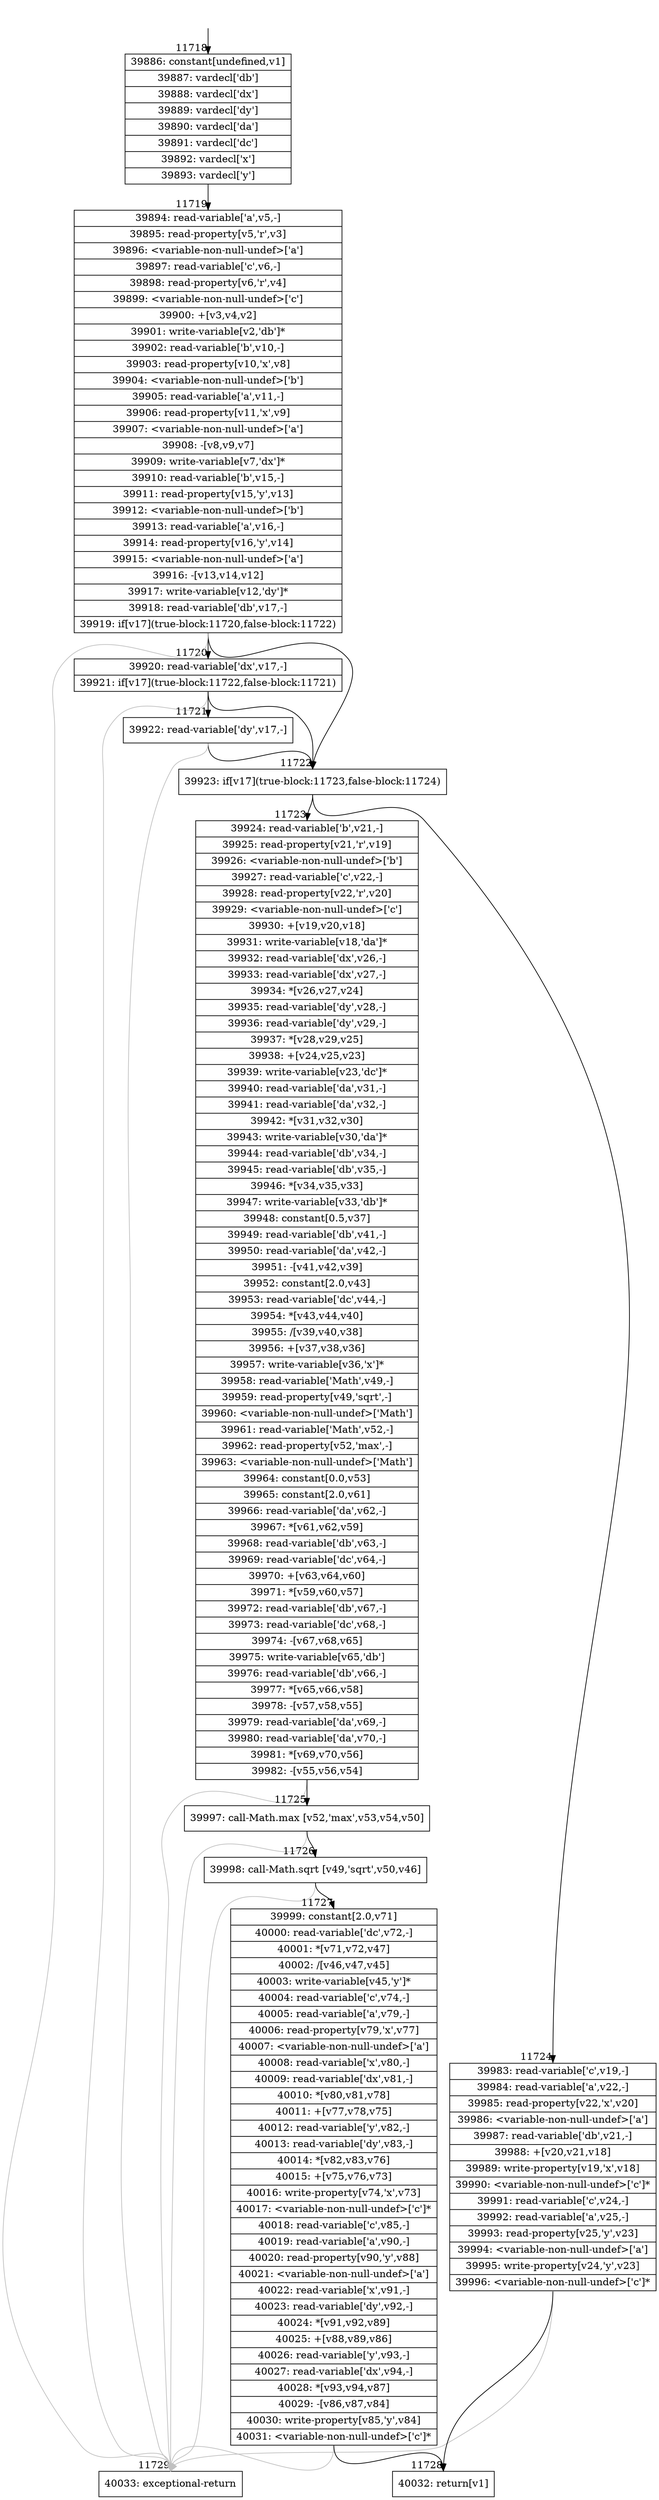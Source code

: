 digraph {
rankdir="TD"
BB_entry1082[shape=none,label=""];
BB_entry1082 -> BB11718 [tailport=s, headport=n, headlabel="    11718"]
BB11718 [shape=record label="{39886: constant[undefined,v1]|39887: vardecl['db']|39888: vardecl['dx']|39889: vardecl['dy']|39890: vardecl['da']|39891: vardecl['dc']|39892: vardecl['x']|39893: vardecl['y']}" ] 
BB11718 -> BB11719 [tailport=s, headport=n, headlabel="      11719"]
BB11719 [shape=record label="{39894: read-variable['a',v5,-]|39895: read-property[v5,'r',v3]|39896: \<variable-non-null-undef\>['a']|39897: read-variable['c',v6,-]|39898: read-property[v6,'r',v4]|39899: \<variable-non-null-undef\>['c']|39900: +[v3,v4,v2]|39901: write-variable[v2,'db']*|39902: read-variable['b',v10,-]|39903: read-property[v10,'x',v8]|39904: \<variable-non-null-undef\>['b']|39905: read-variable['a',v11,-]|39906: read-property[v11,'x',v9]|39907: \<variable-non-null-undef\>['a']|39908: -[v8,v9,v7]|39909: write-variable[v7,'dx']*|39910: read-variable['b',v15,-]|39911: read-property[v15,'y',v13]|39912: \<variable-non-null-undef\>['b']|39913: read-variable['a',v16,-]|39914: read-property[v16,'y',v14]|39915: \<variable-non-null-undef\>['a']|39916: -[v13,v14,v12]|39917: write-variable[v12,'dy']*|39918: read-variable['db',v17,-]|39919: if[v17](true-block:11720,false-block:11722)}" ] 
BB11719 -> BB11722 [tailport=s, headport=n, headlabel="      11722"]
BB11719 -> BB11720 [tailport=s, headport=n, headlabel="      11720"]
BB11719 -> BB11729 [tailport=s, headport=n, color=gray, headlabel="      11729"]
BB11720 [shape=record label="{39920: read-variable['dx',v17,-]|39921: if[v17](true-block:11722,false-block:11721)}" ] 
BB11720 -> BB11722 [tailport=s, headport=n]
BB11720 -> BB11721 [tailport=s, headport=n, headlabel="      11721"]
BB11720 -> BB11729 [tailport=s, headport=n, color=gray]
BB11721 [shape=record label="{39922: read-variable['dy',v17,-]}" ] 
BB11721 -> BB11722 [tailport=s, headport=n]
BB11721 -> BB11729 [tailport=s, headport=n, color=gray]
BB11722 [shape=record label="{39923: if[v17](true-block:11723,false-block:11724)}" ] 
BB11722 -> BB11723 [tailport=s, headport=n, headlabel="      11723"]
BB11722 -> BB11724 [tailport=s, headport=n, headlabel="      11724"]
BB11723 [shape=record label="{39924: read-variable['b',v21,-]|39925: read-property[v21,'r',v19]|39926: \<variable-non-null-undef\>['b']|39927: read-variable['c',v22,-]|39928: read-property[v22,'r',v20]|39929: \<variable-non-null-undef\>['c']|39930: +[v19,v20,v18]|39931: write-variable[v18,'da']*|39932: read-variable['dx',v26,-]|39933: read-variable['dx',v27,-]|39934: *[v26,v27,v24]|39935: read-variable['dy',v28,-]|39936: read-variable['dy',v29,-]|39937: *[v28,v29,v25]|39938: +[v24,v25,v23]|39939: write-variable[v23,'dc']*|39940: read-variable['da',v31,-]|39941: read-variable['da',v32,-]|39942: *[v31,v32,v30]|39943: write-variable[v30,'da']*|39944: read-variable['db',v34,-]|39945: read-variable['db',v35,-]|39946: *[v34,v35,v33]|39947: write-variable[v33,'db']*|39948: constant[0.5,v37]|39949: read-variable['db',v41,-]|39950: read-variable['da',v42,-]|39951: -[v41,v42,v39]|39952: constant[2.0,v43]|39953: read-variable['dc',v44,-]|39954: *[v43,v44,v40]|39955: /[v39,v40,v38]|39956: +[v37,v38,v36]|39957: write-variable[v36,'x']*|39958: read-variable['Math',v49,-]|39959: read-property[v49,'sqrt',-]|39960: \<variable-non-null-undef\>['Math']|39961: read-variable['Math',v52,-]|39962: read-property[v52,'max',-]|39963: \<variable-non-null-undef\>['Math']|39964: constant[0.0,v53]|39965: constant[2.0,v61]|39966: read-variable['da',v62,-]|39967: *[v61,v62,v59]|39968: read-variable['db',v63,-]|39969: read-variable['dc',v64,-]|39970: +[v63,v64,v60]|39971: *[v59,v60,v57]|39972: read-variable['db',v67,-]|39973: read-variable['dc',v68,-]|39974: -[v67,v68,v65]|39975: write-variable[v65,'db']|39976: read-variable['db',v66,-]|39977: *[v65,v66,v58]|39978: -[v57,v58,v55]|39979: read-variable['da',v69,-]|39980: read-variable['da',v70,-]|39981: *[v69,v70,v56]|39982: -[v55,v56,v54]}" ] 
BB11723 -> BB11725 [tailport=s, headport=n, headlabel="      11725"]
BB11723 -> BB11729 [tailport=s, headport=n, color=gray]
BB11724 [shape=record label="{39983: read-variable['c',v19,-]|39984: read-variable['a',v22,-]|39985: read-property[v22,'x',v20]|39986: \<variable-non-null-undef\>['a']|39987: read-variable['db',v21,-]|39988: +[v20,v21,v18]|39989: write-property[v19,'x',v18]|39990: \<variable-non-null-undef\>['c']*|39991: read-variable['c',v24,-]|39992: read-variable['a',v25,-]|39993: read-property[v25,'y',v23]|39994: \<variable-non-null-undef\>['a']|39995: write-property[v24,'y',v23]|39996: \<variable-non-null-undef\>['c']*}" ] 
BB11724 -> BB11728 [tailport=s, headport=n, headlabel="      11728"]
BB11724 -> BB11729 [tailport=s, headport=n, color=gray]
BB11725 [shape=record label="{39997: call-Math.max [v52,'max',v53,v54,v50]}" ] 
BB11725 -> BB11726 [tailport=s, headport=n, headlabel="      11726"]
BB11725 -> BB11729 [tailport=s, headport=n, color=gray]
BB11726 [shape=record label="{39998: call-Math.sqrt [v49,'sqrt',v50,v46]}" ] 
BB11726 -> BB11727 [tailport=s, headport=n, headlabel="      11727"]
BB11726 -> BB11729 [tailport=s, headport=n, color=gray]
BB11727 [shape=record label="{39999: constant[2.0,v71]|40000: read-variable['dc',v72,-]|40001: *[v71,v72,v47]|40002: /[v46,v47,v45]|40003: write-variable[v45,'y']*|40004: read-variable['c',v74,-]|40005: read-variable['a',v79,-]|40006: read-property[v79,'x',v77]|40007: \<variable-non-null-undef\>['a']|40008: read-variable['x',v80,-]|40009: read-variable['dx',v81,-]|40010: *[v80,v81,v78]|40011: +[v77,v78,v75]|40012: read-variable['y',v82,-]|40013: read-variable['dy',v83,-]|40014: *[v82,v83,v76]|40015: +[v75,v76,v73]|40016: write-property[v74,'x',v73]|40017: \<variable-non-null-undef\>['c']*|40018: read-variable['c',v85,-]|40019: read-variable['a',v90,-]|40020: read-property[v90,'y',v88]|40021: \<variable-non-null-undef\>['a']|40022: read-variable['x',v91,-]|40023: read-variable['dy',v92,-]|40024: *[v91,v92,v89]|40025: +[v88,v89,v86]|40026: read-variable['y',v93,-]|40027: read-variable['dx',v94,-]|40028: *[v93,v94,v87]|40029: -[v86,v87,v84]|40030: write-property[v85,'y',v84]|40031: \<variable-non-null-undef\>['c']*}" ] 
BB11727 -> BB11728 [tailport=s, headport=n]
BB11727 -> BB11729 [tailport=s, headport=n, color=gray]
BB11728 [shape=record label="{40032: return[v1]}" ] 
BB11729 [shape=record label="{40033: exceptional-return}" ] 
//#$~ 7012
}
